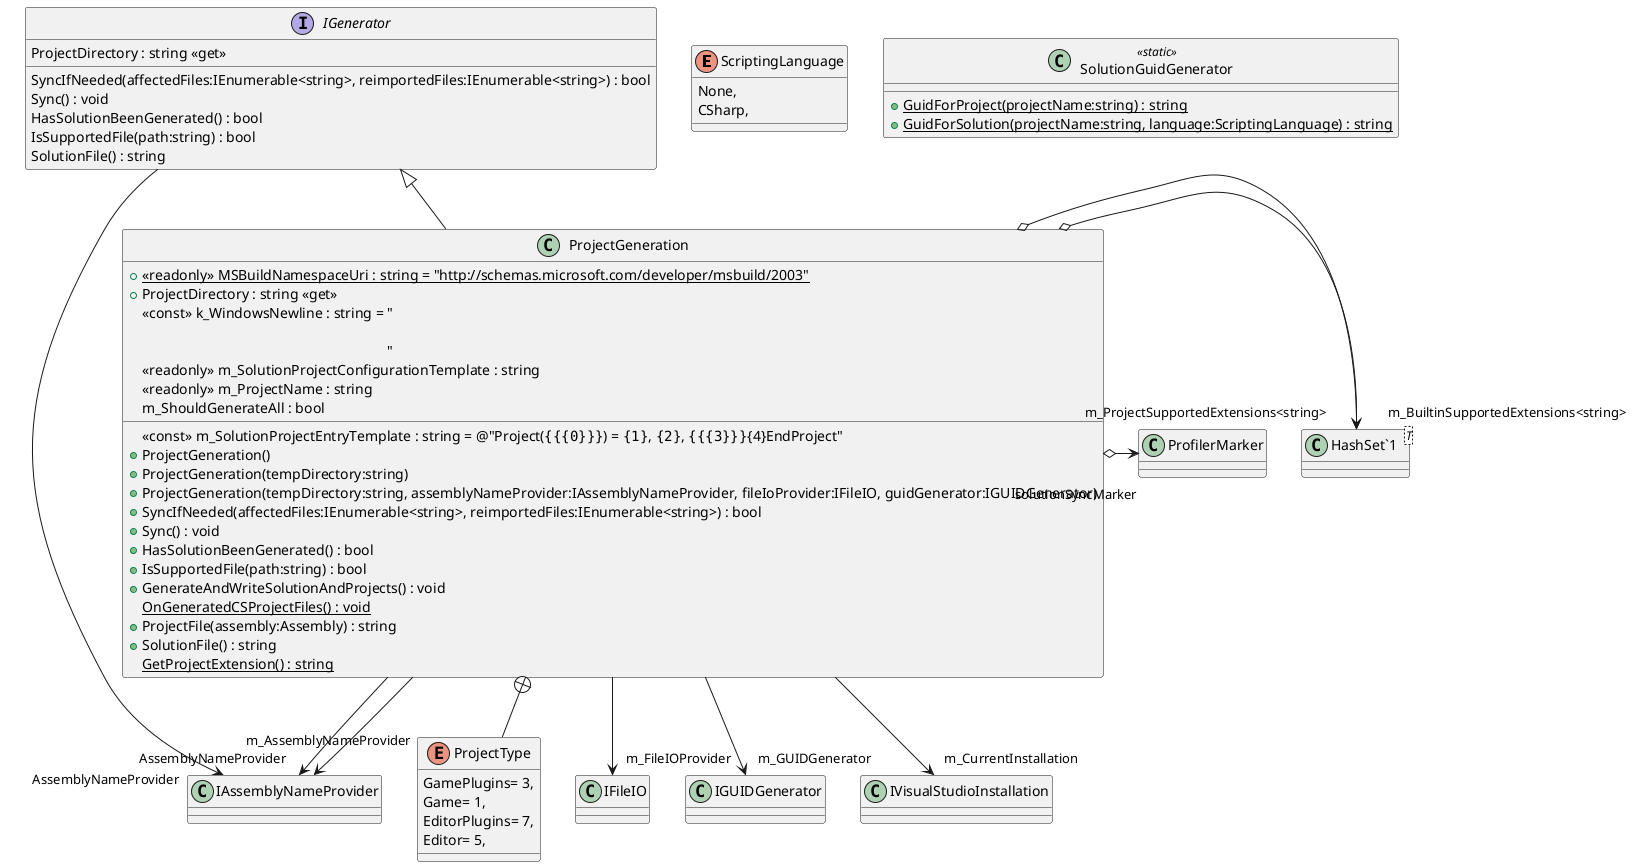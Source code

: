 @startuml
enum ScriptingLanguage {
    None,
    CSharp,
}
interface IGenerator {
    SyncIfNeeded(affectedFiles:IEnumerable<string>, reimportedFiles:IEnumerable<string>) : bool
    Sync() : void
    HasSolutionBeenGenerated() : bool
    IsSupportedFile(path:string) : bool
    SolutionFile() : string
    ProjectDirectory : string <<get>>
}
class ProjectGeneration {
    + {static} <<readonly>> MSBuildNamespaceUri : string = "http://schemas.microsoft.com/developer/msbuild/2003"
    + ProjectDirectory : string <<get>>
    <<const>> k_WindowsNewline : string = "\r\n"
    <<const>> m_SolutionProjectEntryTemplate : string = @"Project(""{{{0}}}"") = ""{1&#125;"", ""{2&#125;"", ""{{{3}}}""{4&#125;EndProject"
    <<readonly>> m_SolutionProjectConfigurationTemplate : string
    <<readonly>> m_ProjectName : string
    m_ShouldGenerateAll : bool
    + ProjectGeneration()
    + ProjectGeneration(tempDirectory:string)
    + ProjectGeneration(tempDirectory:string, assemblyNameProvider:IAssemblyNameProvider, fileIoProvider:IFileIO, guidGenerator:IGUIDGenerator)
    + SyncIfNeeded(affectedFiles:IEnumerable<string>, reimportedFiles:IEnumerable<string>) : bool
    + Sync() : void
    + HasSolutionBeenGenerated() : bool
    + IsSupportedFile(path:string) : bool
    + GenerateAndWriteSolutionAndProjects() : void
    {static} OnGeneratedCSProjectFiles() : void
    + ProjectFile(assembly:Assembly) : string
    + SolutionFile() : string
    {static} GetProjectExtension() : string
}
class SolutionGuidGenerator <<static>> {
    + {static} GuidForProject(projectName:string) : string
    + {static} GuidForSolution(projectName:string, language:ScriptingLanguage) : string
}
class "HashSet`1"<T> {
}
enum ProjectType {
    GamePlugins= 3,
    Game= 1,
    EditorPlugins= 7,
    Editor= 5,
}
IGenerator --> "AssemblyNameProvider" IAssemblyNameProvider
IGenerator <|-- ProjectGeneration
ProjectGeneration --> "AssemblyNameProvider" IAssemblyNameProvider
ProjectGeneration o-> "m_ProjectSupportedExtensions<string>" "HashSet`1"
ProjectGeneration o-> "m_BuiltinSupportedExtensions<string>" "HashSet`1"
ProjectGeneration --> "m_AssemblyNameProvider" IAssemblyNameProvider
ProjectGeneration --> "m_FileIOProvider" IFileIO
ProjectGeneration --> "m_GUIDGenerator" IGUIDGenerator
ProjectGeneration --> "m_CurrentInstallation" IVisualStudioInstallation
ProjectGeneration o-> "solutionSyncMarker" ProfilerMarker
ProjectGeneration +-- ProjectType
@enduml
